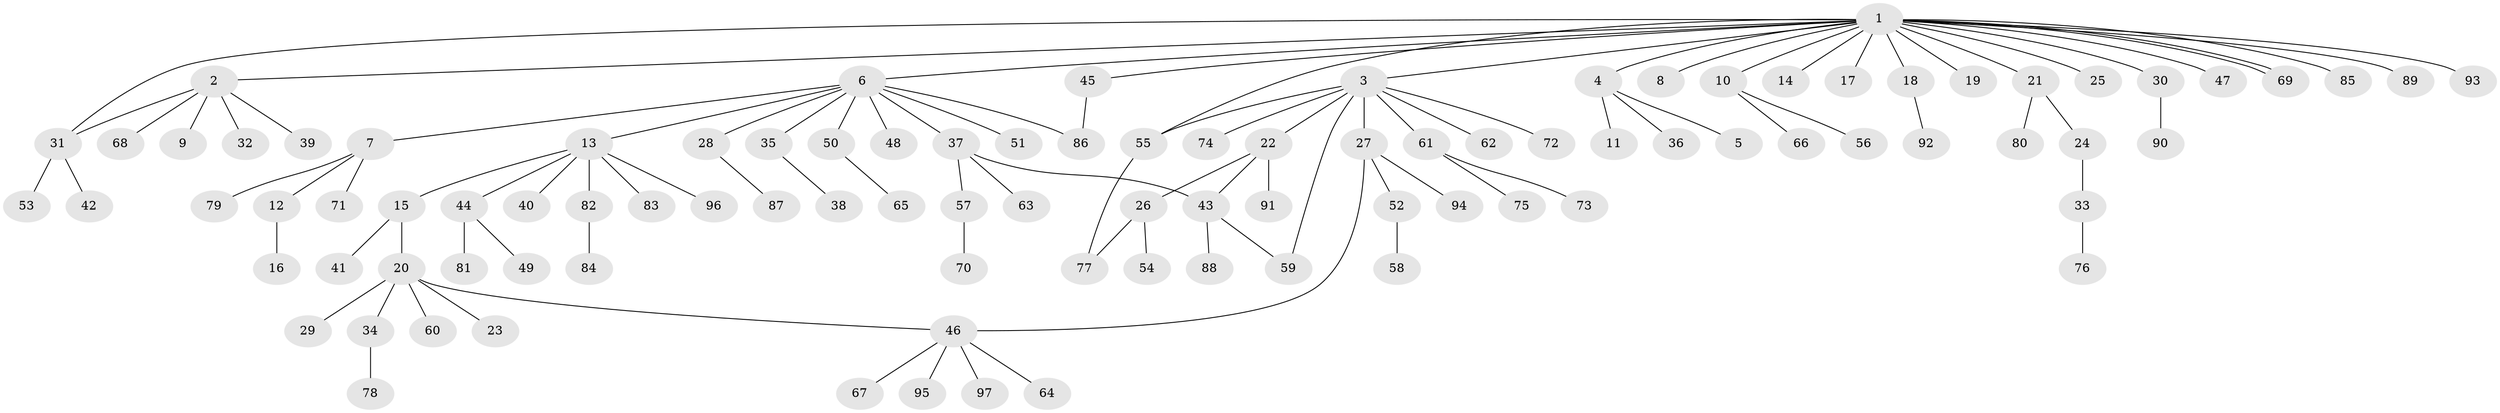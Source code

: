 // Generated by graph-tools (version 1.1) at 2025/49/03/09/25 03:49:57]
// undirected, 97 vertices, 104 edges
graph export_dot {
graph [start="1"]
  node [color=gray90,style=filled];
  1;
  2;
  3;
  4;
  5;
  6;
  7;
  8;
  9;
  10;
  11;
  12;
  13;
  14;
  15;
  16;
  17;
  18;
  19;
  20;
  21;
  22;
  23;
  24;
  25;
  26;
  27;
  28;
  29;
  30;
  31;
  32;
  33;
  34;
  35;
  36;
  37;
  38;
  39;
  40;
  41;
  42;
  43;
  44;
  45;
  46;
  47;
  48;
  49;
  50;
  51;
  52;
  53;
  54;
  55;
  56;
  57;
  58;
  59;
  60;
  61;
  62;
  63;
  64;
  65;
  66;
  67;
  68;
  69;
  70;
  71;
  72;
  73;
  74;
  75;
  76;
  77;
  78;
  79;
  80;
  81;
  82;
  83;
  84;
  85;
  86;
  87;
  88;
  89;
  90;
  91;
  92;
  93;
  94;
  95;
  96;
  97;
  1 -- 2;
  1 -- 3;
  1 -- 4;
  1 -- 6;
  1 -- 8;
  1 -- 10;
  1 -- 14;
  1 -- 17;
  1 -- 18;
  1 -- 19;
  1 -- 21;
  1 -- 25;
  1 -- 30;
  1 -- 31;
  1 -- 45;
  1 -- 47;
  1 -- 55;
  1 -- 69;
  1 -- 69;
  1 -- 85;
  1 -- 89;
  1 -- 93;
  2 -- 9;
  2 -- 31;
  2 -- 32;
  2 -- 39;
  2 -- 68;
  3 -- 22;
  3 -- 27;
  3 -- 55;
  3 -- 59;
  3 -- 61;
  3 -- 62;
  3 -- 72;
  3 -- 74;
  4 -- 5;
  4 -- 11;
  4 -- 36;
  6 -- 7;
  6 -- 13;
  6 -- 28;
  6 -- 35;
  6 -- 37;
  6 -- 48;
  6 -- 50;
  6 -- 51;
  6 -- 86;
  7 -- 12;
  7 -- 71;
  7 -- 79;
  10 -- 56;
  10 -- 66;
  12 -- 16;
  13 -- 15;
  13 -- 40;
  13 -- 44;
  13 -- 82;
  13 -- 83;
  13 -- 96;
  15 -- 20;
  15 -- 41;
  18 -- 92;
  20 -- 23;
  20 -- 29;
  20 -- 34;
  20 -- 46;
  20 -- 60;
  21 -- 24;
  21 -- 80;
  22 -- 26;
  22 -- 43;
  22 -- 91;
  24 -- 33;
  26 -- 54;
  26 -- 77;
  27 -- 46;
  27 -- 52;
  27 -- 94;
  28 -- 87;
  30 -- 90;
  31 -- 42;
  31 -- 53;
  33 -- 76;
  34 -- 78;
  35 -- 38;
  37 -- 43;
  37 -- 57;
  37 -- 63;
  43 -- 59;
  43 -- 88;
  44 -- 49;
  44 -- 81;
  45 -- 86;
  46 -- 64;
  46 -- 67;
  46 -- 95;
  46 -- 97;
  50 -- 65;
  52 -- 58;
  55 -- 77;
  57 -- 70;
  61 -- 73;
  61 -- 75;
  82 -- 84;
}
